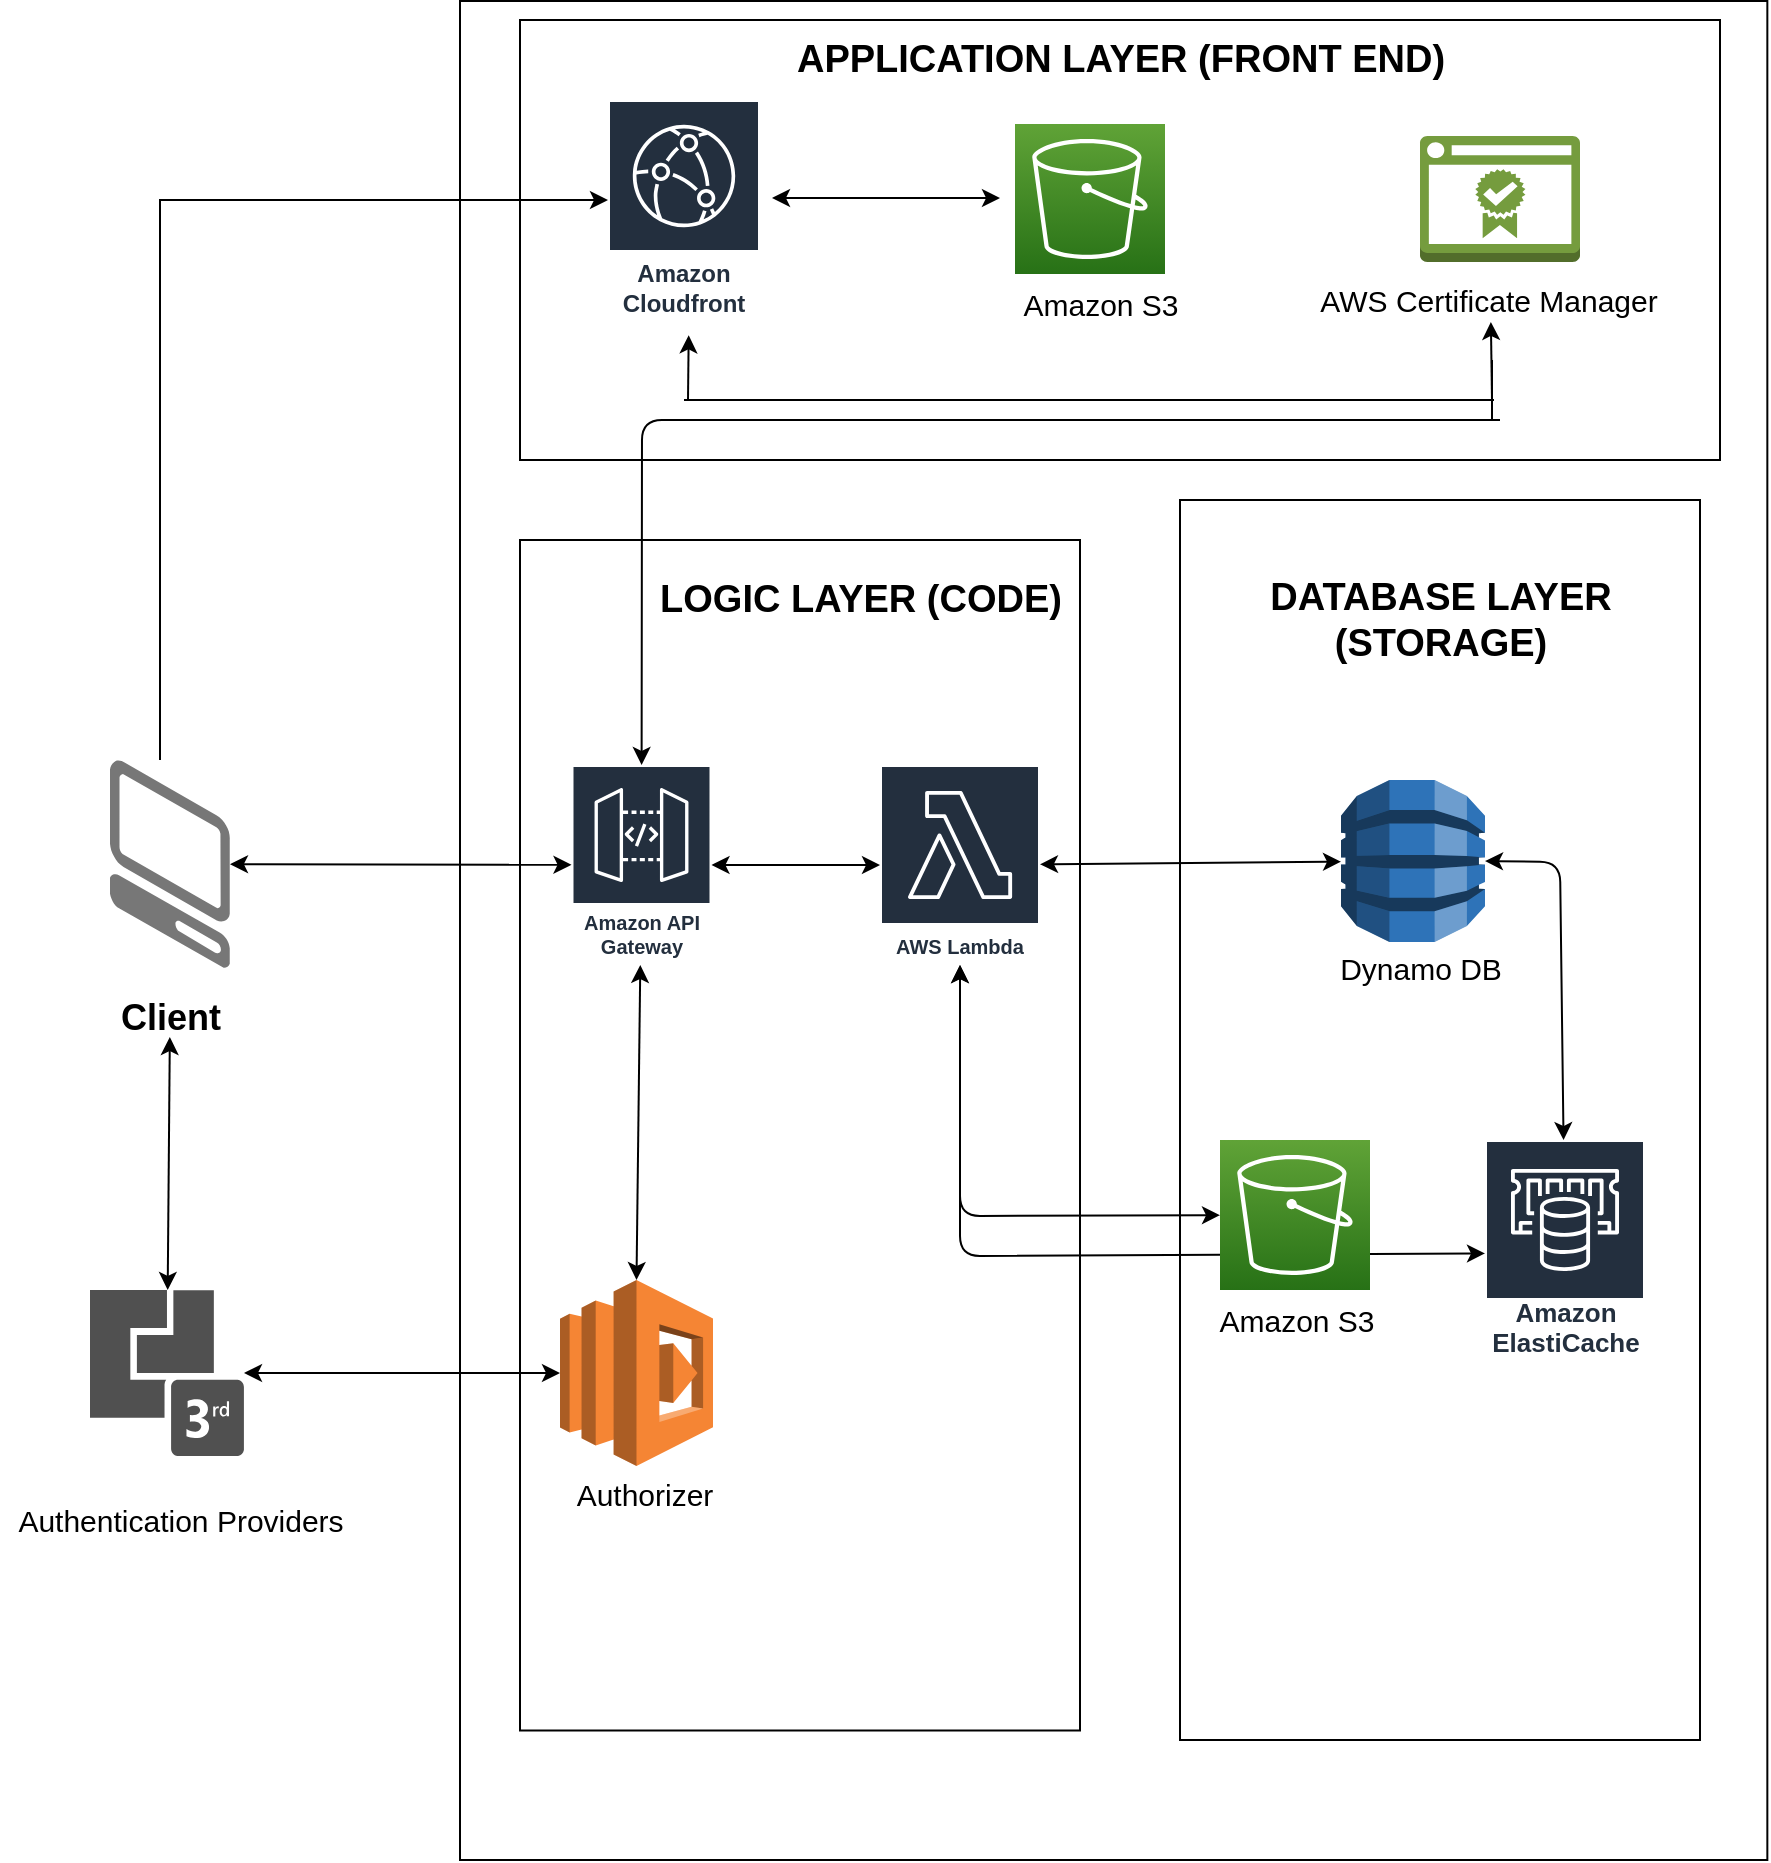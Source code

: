 <mxfile version="12.7.0" type="device"><diagram id="bQ9KKsKFSiTwxl2URA5f" name="Page-1"><mxGraphModel dx="1022" dy="437" grid="1" gridSize="10" guides="1" tooltips="1" connect="1" arrows="1" fold="1" page="1" pageScale="1" pageWidth="850" pageHeight="1100" math="0" shadow="0"><root><mxCell id="0"/><mxCell id="1" parent="0"/><mxCell id="xfTNMCKd8H_U0tNqXgEK-3" value="" style="endArrow=classic;html=1;" edge="1" parent="1" target="uKBRUkX8mSOmwvhjxpRR-6"><mxGeometry width="50" height="50" relative="1" as="geometry"><mxPoint x="770" y="210" as="sourcePoint"/><mxPoint x="70" y="950" as="targetPoint"/><Array as="points"><mxPoint x="341" y="210"/></Array></mxGeometry></mxCell><mxCell id="uKBRUkX8mSOmwvhjxpRR-11" value="" style="rounded=0;whiteSpace=wrap;html=1;fillColor=none;" parent="1" vertex="1"><mxGeometry x="250" y="0.5" width="653.67" height="929.5" as="geometry"/></mxCell><mxCell id="uKBRUkX8mSOmwvhjxpRR-17" value="" style="rounded=0;whiteSpace=wrap;html=1;fillColor=none;" parent="1" vertex="1"><mxGeometry x="610" y="250" width="260" height="620" as="geometry"/></mxCell><mxCell id="uKBRUkX8mSOmwvhjxpRR-15" value="" style="rounded=0;whiteSpace=wrap;html=1;fillColor=none;" parent="1" vertex="1"><mxGeometry x="280" y="270" width="280" height="595.25" as="geometry"/></mxCell><mxCell id="uKBRUkX8mSOmwvhjxpRR-14" value="" style="rounded=0;whiteSpace=wrap;html=1;fillColor=none;" parent="1" vertex="1"><mxGeometry x="280" y="10" width="600" height="220" as="geometry"/></mxCell><mxCell id="uKBRUkX8mSOmwvhjxpRR-3" value="" style="outlineConnect=0;dashed=0;verticalLabelPosition=bottom;verticalAlign=top;align=center;html=1;shape=mxgraph.aws3.certificate_manager_2;fillColor=#759C3E;gradientColor=none;" parent="1" vertex="1"><mxGeometry x="730" y="68" width="80" height="63" as="geometry"/></mxCell><mxCell id="uKBRUkX8mSOmwvhjxpRR-4" value="&lt;span style=&quot;white-space: normal&quot;&gt;&lt;font style=&quot;font-size: 12px&quot;&gt;Amazon Cloudfront&lt;/font&gt;&lt;/span&gt;" style="outlineConnect=0;fontColor=#232F3E;gradientColor=none;strokeColor=#ffffff;fillColor=#232F3E;dashed=0;verticalLabelPosition=middle;verticalAlign=bottom;align=center;html=1;whiteSpace=wrap;fontSize=10;fontStyle=1;spacing=3;shape=mxgraph.aws4.productIcon;prIcon=mxgraph.aws4.cloudfront;" parent="1" vertex="1"><mxGeometry x="324" y="50" width="76" height="112" as="geometry"/></mxCell><mxCell id="uKBRUkX8mSOmwvhjxpRR-5" value="" style="outlineConnect=0;fontColor=#232F3E;gradientColor=#60A337;gradientDirection=north;fillColor=#277116;strokeColor=#ffffff;dashed=0;verticalLabelPosition=bottom;verticalAlign=top;align=center;html=1;fontSize=12;fontStyle=0;aspect=fixed;shape=mxgraph.aws4.resourceIcon;resIcon=mxgraph.aws4.s3;" parent="1" vertex="1"><mxGeometry x="527.5" y="62" width="75" height="75" as="geometry"/></mxCell><mxCell id="uKBRUkX8mSOmwvhjxpRR-6" value="Amazon API Gateway" style="outlineConnect=0;fontColor=#232F3E;gradientColor=none;strokeColor=#ffffff;fillColor=#232F3E;dashed=0;verticalLabelPosition=middle;verticalAlign=bottom;align=center;html=1;whiteSpace=wrap;fontSize=10;fontStyle=1;spacing=3;shape=mxgraph.aws4.productIcon;prIcon=mxgraph.aws4.api_gateway;" parent="1" vertex="1"><mxGeometry x="305.75" y="382.5" width="70" height="100" as="geometry"/></mxCell><mxCell id="uKBRUkX8mSOmwvhjxpRR-7" value="AWS Lambda" style="outlineConnect=0;fontColor=#232F3E;gradientColor=none;strokeColor=#ffffff;fillColor=#232F3E;dashed=0;verticalLabelPosition=middle;verticalAlign=bottom;align=center;html=1;whiteSpace=wrap;fontSize=10;fontStyle=1;spacing=3;shape=mxgraph.aws4.productIcon;prIcon=mxgraph.aws4.lambda;" parent="1" vertex="1"><mxGeometry x="460" y="382.5" width="80" height="100" as="geometry"/></mxCell><mxCell id="uKBRUkX8mSOmwvhjxpRR-10" value="&lt;font style=&quot;font-size: 13px&quot;&gt;Amazon ElastiCache&lt;/font&gt;" style="outlineConnect=0;fontColor=#232F3E;gradientColor=none;strokeColor=#ffffff;fillColor=#232F3E;dashed=0;verticalLabelPosition=middle;verticalAlign=bottom;align=center;html=1;whiteSpace=wrap;fontSize=10;fontStyle=1;spacing=3;shape=mxgraph.aws4.productIcon;prIcon=mxgraph.aws4.elasticache;" parent="1" vertex="1"><mxGeometry x="762.5" y="570" width="80" height="113" as="geometry"/></mxCell><mxCell id="uKBRUkX8mSOmwvhjxpRR-27" style="edgeStyle=orthogonalEdgeStyle;rounded=0;orthogonalLoop=1;jettySize=auto;html=1;fontSize=14;verticalAlign=middle;horizontal=1;" parent="1" source="uKBRUkX8mSOmwvhjxpRR-12" target="uKBRUkX8mSOmwvhjxpRR-4" edge="1"><mxGeometry relative="1" as="geometry"><Array as="points"><mxPoint x="100" y="100"/></Array></mxGeometry></mxCell><mxCell id="uKBRUkX8mSOmwvhjxpRR-19" value="&lt;font style=&quot;font-size: 15px&quot;&gt;Amazon S3&lt;/font&gt;" style="text;html=1;resizable=0;autosize=1;align=center;verticalAlign=middle;points=[];fillColor=none;strokeColor=none;rounded=0;" parent="1" vertex="1"><mxGeometry x="525" y="142" width="90" height="20" as="geometry"/></mxCell><mxCell id="uKBRUkX8mSOmwvhjxpRR-20" value="&lt;font style=&quot;font-size: 15px&quot;&gt;AWS Certificate Manager&lt;/font&gt;" style="text;html=1;resizable=0;autosize=1;align=center;verticalAlign=middle;points=[];fillColor=none;strokeColor=none;rounded=0;" parent="1" vertex="1"><mxGeometry x="674" y="140" width="180" height="20" as="geometry"/></mxCell><mxCell id="uKBRUkX8mSOmwvhjxpRR-23" value="&lt;b&gt;&lt;font style=&quot;font-size: 19px&quot;&gt;APPLICATION LAYER (FRONT END)&lt;/font&gt;&lt;/b&gt;" style="text;html=1;resizable=0;autosize=1;align=center;verticalAlign=middle;points=[];fillColor=none;strokeColor=none;rounded=0;" parent="1" vertex="1"><mxGeometry x="410" y="20" width="340" height="20" as="geometry"/></mxCell><mxCell id="uKBRUkX8mSOmwvhjxpRR-25" value="&lt;b&gt;&lt;font style=&quot;font-size: 19px&quot;&gt;DATABASE LAYER &lt;br&gt;(STORAGE)&lt;/font&gt;&lt;/b&gt;" style="text;html=1;resizable=0;autosize=1;align=center;verticalAlign=middle;points=[];fillColor=none;strokeColor=none;rounded=0;" parent="1" vertex="1"><mxGeometry x="645" y="290" width="190" height="40" as="geometry"/></mxCell><mxCell id="uKBRUkX8mSOmwvhjxpRR-31" value="" style="endArrow=classic;startArrow=classic;html=1;fontSize=14;" parent="1" edge="1"><mxGeometry width="50" height="50" relative="1" as="geometry"><mxPoint x="406" y="99" as="sourcePoint"/><mxPoint x="520" y="99" as="targetPoint"/></mxGeometry></mxCell><mxCell id="uKBRUkX8mSOmwvhjxpRR-45" value="" style="endArrow=classic;html=1;fontSize=14;entryX=0.508;entryY=1.05;entryDx=0;entryDy=0;entryPerimeter=0;" parent="1" target="uKBRUkX8mSOmwvhjxpRR-20" edge="1"><mxGeometry width="50" height="50" relative="1" as="geometry"><mxPoint x="766" y="200" as="sourcePoint"/><mxPoint x="766" y="170" as="targetPoint"/></mxGeometry></mxCell><mxCell id="uKBRUkX8mSOmwvhjxpRR-46" value="" style="endArrow=classic;html=1;fontSize=14;entryX=0.513;entryY=1.083;entryDx=0;entryDy=0;entryPerimeter=0;" parent="1" edge="1"><mxGeometry width="50" height="50" relative="1" as="geometry"><mxPoint x="364" y="200" as="sourcePoint"/><mxPoint x="364.34" y="167.66" as="targetPoint"/></mxGeometry></mxCell><mxCell id="uKBRUkX8mSOmwvhjxpRR-47" value="" style="endArrow=none;html=1;fontSize=14;" parent="1" edge="1"><mxGeometry width="50" height="50" relative="1" as="geometry"><mxPoint x="362" y="200" as="sourcePoint"/><mxPoint x="767" y="200" as="targetPoint"/></mxGeometry></mxCell><mxCell id="uKBRUkX8mSOmwvhjxpRR-49" value="" style="endArrow=classic;startArrow=classic;html=1;fontSize=14;" parent="1" source="uKBRUkX8mSOmwvhjxpRR-6" target="uKBRUkX8mSOmwvhjxpRR-7" edge="1"><mxGeometry width="50" height="50" relative="1" as="geometry"><mxPoint x="190" y="890" as="sourcePoint"/><mxPoint x="240" y="840" as="targetPoint"/></mxGeometry></mxCell><mxCell id="uKBRUkX8mSOmwvhjxpRR-50" value="" style="endArrow=classic;startArrow=classic;html=1;fontSize=14;exitX=0.5;exitY=0;exitDx=0;exitDy=0;exitPerimeter=0;" parent="1" source="uKBRUkX8mSOmwvhjxpRR-13" target="uKBRUkX8mSOmwvhjxpRR-6" edge="1"><mxGeometry width="50" height="50" relative="1" as="geometry"><mxPoint x="370" y="570" as="sourcePoint"/><mxPoint x="376" y="480" as="targetPoint"/></mxGeometry></mxCell><mxCell id="uKBRUkX8mSOmwvhjxpRR-51" value="" style="endArrow=classic;startArrow=classic;html=1;fontSize=14;" parent="1" source="uKBRUkX8mSOmwvhjxpRR-7" target="uKBRUkX8mSOmwvhjxpRR-9" edge="1"><mxGeometry width="50" height="50" relative="1" as="geometry"><mxPoint x="470" y="890" as="sourcePoint"/><mxPoint x="520" y="840" as="targetPoint"/><Array as="points"><mxPoint x="500" y="608"/></Array></mxGeometry></mxCell><mxCell id="uKBRUkX8mSOmwvhjxpRR-56" value="" style="group" parent="1" vertex="1" connectable="0"><mxGeometry x="680" y="390" width="100" height="104" as="geometry"/></mxCell><mxCell id="uKBRUkX8mSOmwvhjxpRR-30" value="&lt;font style=&quot;font-size: 15px&quot;&gt;Dynamo DB&lt;/font&gt;" style="text;html=1;resizable=0;autosize=1;align=center;verticalAlign=middle;points=[];fillColor=none;strokeColor=none;rounded=0;" parent="uKBRUkX8mSOmwvhjxpRR-56" vertex="1"><mxGeometry y="84" width="100" height="20" as="geometry"/></mxCell><mxCell id="uKBRUkX8mSOmwvhjxpRR-8" value="" style="outlineConnect=0;dashed=0;verticalLabelPosition=bottom;verticalAlign=top;align=center;html=1;shape=mxgraph.aws3.dynamo_db;fillColor=#2E73B8;gradientColor=none;" parent="uKBRUkX8mSOmwvhjxpRR-56" vertex="1"><mxGeometry x="10.5" width="72" height="81" as="geometry"/></mxCell><mxCell id="uKBRUkX8mSOmwvhjxpRR-57" value="" style="group" parent="1" vertex="1" connectable="0"><mxGeometry x="300" y="640" width="81.5" height="117" as="geometry"/></mxCell><mxCell id="uKBRUkX8mSOmwvhjxpRR-13" value="" style="outlineConnect=0;dashed=0;verticalLabelPosition=bottom;verticalAlign=top;align=center;html=1;shape=mxgraph.aws3.lambda;fillColor=#F58534;gradientColor=none;" parent="uKBRUkX8mSOmwvhjxpRR-57" vertex="1"><mxGeometry width="76.5" height="93" as="geometry"/></mxCell><mxCell id="uKBRUkX8mSOmwvhjxpRR-26" value="&lt;font style=&quot;font-size: 15px&quot;&gt;Authorizer&lt;/font&gt;" style="text;html=1;resizable=0;autosize=1;align=center;verticalAlign=middle;points=[];fillColor=none;strokeColor=none;rounded=0;" parent="uKBRUkX8mSOmwvhjxpRR-57" vertex="1"><mxGeometry x="1.5" y="97" width="80" height="20" as="geometry"/></mxCell><mxCell id="uKBRUkX8mSOmwvhjxpRR-59" value="" style="endArrow=classic;startArrow=classic;html=1;fontSize=14;entryX=1;entryY=0.5;entryDx=0;entryDy=0;entryPerimeter=0;" parent="1" source="uKBRUkX8mSOmwvhjxpRR-10" target="uKBRUkX8mSOmwvhjxpRR-8" edge="1"><mxGeometry width="50" height="50" relative="1" as="geometry"><mxPoint x="350" y="1000" as="sourcePoint"/><mxPoint x="400" y="950" as="targetPoint"/><Array as="points"><mxPoint x="800" y="431"/></Array></mxGeometry></mxCell><mxCell id="uKBRUkX8mSOmwvhjxpRR-60" value="" style="endArrow=classic;startArrow=classic;html=1;fontSize=14;" parent="1" source="uKBRUkX8mSOmwvhjxpRR-7" target="uKBRUkX8mSOmwvhjxpRR-10" edge="1"><mxGeometry width="50" height="50" relative="1" as="geometry"><mxPoint x="130" y="1000" as="sourcePoint"/><mxPoint x="180" y="950" as="targetPoint"/><Array as="points"><mxPoint x="500" y="628"/></Array></mxGeometry></mxCell><mxCell id="uKBRUkX8mSOmwvhjxpRR-58" value="" style="group" parent="1" vertex="1" connectable="0"><mxGeometry x="622.5" y="570" width="90" height="100" as="geometry"/></mxCell><mxCell id="uKBRUkX8mSOmwvhjxpRR-9" value="" style="outlineConnect=0;fontColor=#232F3E;gradientColor=#60A337;gradientDirection=north;fillColor=#277116;strokeColor=#ffffff;dashed=0;verticalLabelPosition=bottom;verticalAlign=top;align=center;html=1;fontSize=12;fontStyle=0;aspect=fixed;shape=mxgraph.aws4.resourceIcon;resIcon=mxgraph.aws4.s3;" parent="uKBRUkX8mSOmwvhjxpRR-58" vertex="1"><mxGeometry x="7.5" width="75" height="75" as="geometry"/></mxCell><mxCell id="uKBRUkX8mSOmwvhjxpRR-29" value="&lt;font style=&quot;font-size: 15px&quot;&gt;Amazon S3&lt;/font&gt;" style="text;html=1;resizable=0;autosize=1;align=center;verticalAlign=middle;points=[];fillColor=none;strokeColor=none;rounded=0;" parent="uKBRUkX8mSOmwvhjxpRR-58" vertex="1"><mxGeometry y="80" width="90" height="20" as="geometry"/></mxCell><mxCell id="uKBRUkX8mSOmwvhjxpRR-61" value="" style="endArrow=classic;startArrow=classic;html=1;fontSize=14;" parent="1" source="uKBRUkX8mSOmwvhjxpRR-7" target="uKBRUkX8mSOmwvhjxpRR-8" edge="1"><mxGeometry width="50" height="50" relative="1" as="geometry"><mxPoint x="130" y="1000" as="sourcePoint"/><mxPoint x="180" y="950" as="targetPoint"/></mxGeometry></mxCell><mxCell id="uKBRUkX8mSOmwvhjxpRR-63" value="" style="pointerEvents=1;shadow=0;dashed=0;html=1;strokeColor=none;fillColor=#505050;labelPosition=center;verticalLabelPosition=bottom;verticalAlign=top;outlineConnect=0;align=center;shape=mxgraph.office.communications.3rd_party_integration;fontSize=14;" parent="1" vertex="1"><mxGeometry x="65" y="645" width="77" height="83" as="geometry"/></mxCell><mxCell id="uKBRUkX8mSOmwvhjxpRR-64" value="" style="endArrow=classic;startArrow=classic;html=1;fontSize=14;entryX=0;entryY=0.5;entryDx=0;entryDy=0;entryPerimeter=0;" parent="1" source="uKBRUkX8mSOmwvhjxpRR-63" target="uKBRUkX8mSOmwvhjxpRR-13" edge="1"><mxGeometry width="50" height="50" relative="1" as="geometry"><mxPoint x="70" y="1000" as="sourcePoint"/><mxPoint x="120" y="950" as="targetPoint"/></mxGeometry></mxCell><mxCell id="uKBRUkX8mSOmwvhjxpRR-65" value="" style="endArrow=classic;startArrow=classic;html=1;fontSize=14;" parent="1" source="uKBRUkX8mSOmwvhjxpRR-63" target="uKBRUkX8mSOmwvhjxpRR-18" edge="1"><mxGeometry width="50" height="50" relative="1" as="geometry"><mxPoint x="70" y="1000" as="sourcePoint"/><mxPoint x="120" y="950" as="targetPoint"/></mxGeometry></mxCell><mxCell id="uKBRUkX8mSOmwvhjxpRR-66" value="&lt;font style=&quot;font-size: 15px&quot;&gt;Authentication Providers&lt;/font&gt;" style="text;html=1;resizable=0;autosize=1;align=center;verticalAlign=middle;points=[];fillColor=none;strokeColor=none;rounded=0;" parent="1" vertex="1"><mxGeometry x="20" y="750" width="180" height="20" as="geometry"/></mxCell><mxCell id="xfTNMCKd8H_U0tNqXgEK-1" value="" style="endArrow=classic;startArrow=classic;html=1;" edge="1" parent="1" source="uKBRUkX8mSOmwvhjxpRR-12" target="uKBRUkX8mSOmwvhjxpRR-6"><mxGeometry width="50" height="50" relative="1" as="geometry"><mxPoint x="20" y="1000" as="sourcePoint"/><mxPoint x="180" y="600" as="targetPoint"/></mxGeometry></mxCell><mxCell id="xfTNMCKd8H_U0tNqXgEK-2" value="" style="group" vertex="1" connectable="0" parent="1"><mxGeometry x="70" y="380" width="70" height="138.5" as="geometry"/></mxCell><mxCell id="uKBRUkX8mSOmwvhjxpRR-12" value="" style="verticalLabelPosition=bottom;html=1;verticalAlign=top;strokeWidth=1;align=center;outlineConnect=0;dashed=0;outlineConnect=0;shape=mxgraph.aws3d.client;aspect=fixed;strokeColor=none;fillColor=#777777;fontSize=14;" parent="xfTNMCKd8H_U0tNqXgEK-2" vertex="1"><mxGeometry x="5" width="60" height="104" as="geometry"/></mxCell><mxCell id="uKBRUkX8mSOmwvhjxpRR-18" value="&lt;font style=&quot;font-size: 18px&quot;&gt;&lt;b&gt;Client&lt;/b&gt;&lt;/font&gt;" style="text;html=1;resizable=0;autosize=1;align=center;verticalAlign=middle;points=[];fillColor=none;strokeColor=none;rounded=0;" parent="xfTNMCKd8H_U0tNqXgEK-2" vertex="1"><mxGeometry y="118.5" width="70" height="20" as="geometry"/></mxCell><mxCell id="xfTNMCKd8H_U0tNqXgEK-6" value="" style="endArrow=none;html=1;" edge="1" parent="1"><mxGeometry width="50" height="50" relative="1" as="geometry"><mxPoint x="766" y="180" as="sourcePoint"/><mxPoint x="766" y="210" as="targetPoint"/></mxGeometry></mxCell><mxCell id="uKBRUkX8mSOmwvhjxpRR-32" value="&lt;b&gt;&lt;font style=&quot;font-size: 19px&quot;&gt;LOGIC LAYER (CODE)&lt;/font&gt;&lt;/b&gt;" style="text;html=1;resizable=0;autosize=1;align=center;verticalAlign=middle;points=[];fillColor=none;strokeColor=none;rounded=0;" parent="1" vertex="1"><mxGeometry x="340" y="290" width="220" height="20" as="geometry"/></mxCell></root></mxGraphModel></diagram></mxfile>